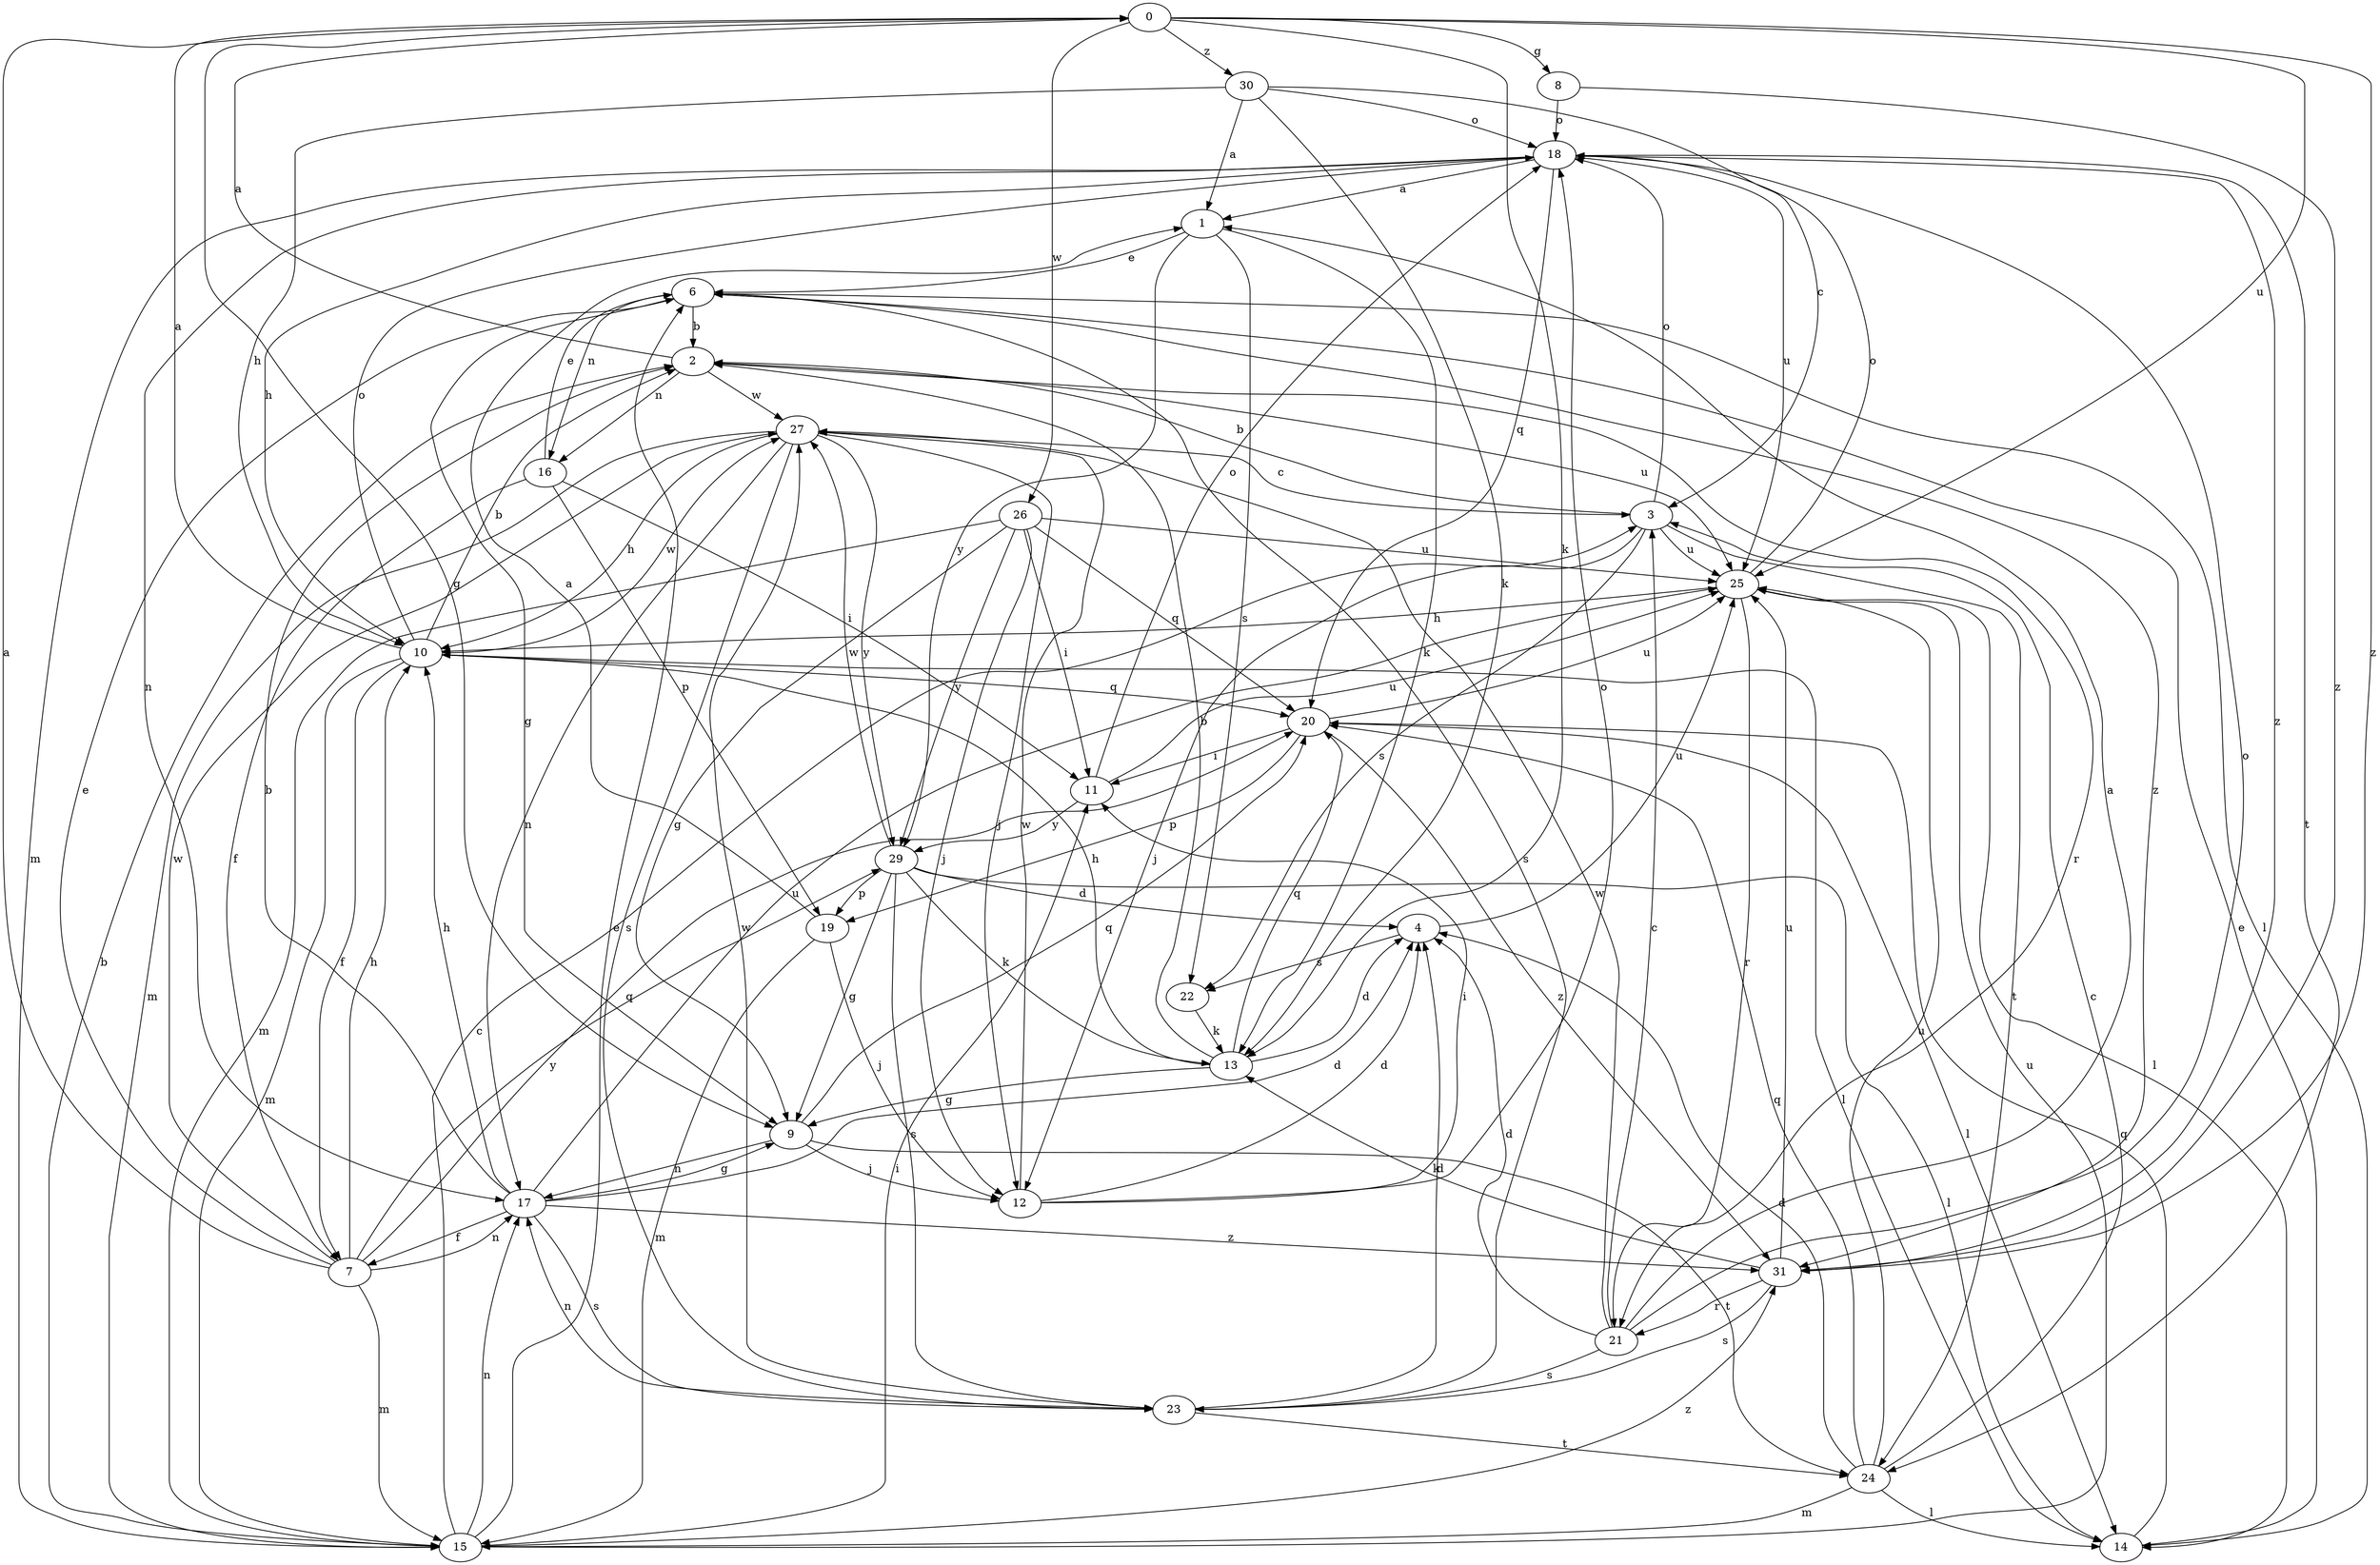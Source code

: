 strict digraph  {
0;
1;
2;
3;
4;
6;
7;
8;
9;
10;
11;
12;
13;
14;
15;
16;
17;
18;
19;
20;
21;
22;
23;
24;
25;
26;
27;
29;
30;
31;
0 -> 8  [label=g];
0 -> 9  [label=g];
0 -> 13  [label=k];
0 -> 25  [label=u];
0 -> 26  [label=w];
0 -> 30  [label=z];
0 -> 31  [label=z];
1 -> 6  [label=e];
1 -> 13  [label=k];
1 -> 22  [label=s];
1 -> 29  [label=y];
2 -> 0  [label=a];
2 -> 16  [label=n];
2 -> 21  [label=r];
2 -> 25  [label=u];
2 -> 27  [label=w];
3 -> 2  [label=b];
3 -> 12  [label=j];
3 -> 18  [label=o];
3 -> 22  [label=s];
3 -> 24  [label=t];
3 -> 25  [label=u];
4 -> 22  [label=s];
4 -> 25  [label=u];
6 -> 2  [label=b];
6 -> 9  [label=g];
6 -> 14  [label=l];
6 -> 16  [label=n];
6 -> 23  [label=s];
6 -> 31  [label=z];
7 -> 0  [label=a];
7 -> 6  [label=e];
7 -> 10  [label=h];
7 -> 15  [label=m];
7 -> 17  [label=n];
7 -> 20  [label=q];
7 -> 27  [label=w];
7 -> 29  [label=y];
8 -> 18  [label=o];
8 -> 31  [label=z];
9 -> 12  [label=j];
9 -> 17  [label=n];
9 -> 20  [label=q];
9 -> 24  [label=t];
10 -> 0  [label=a];
10 -> 2  [label=b];
10 -> 7  [label=f];
10 -> 14  [label=l];
10 -> 15  [label=m];
10 -> 18  [label=o];
10 -> 20  [label=q];
10 -> 27  [label=w];
11 -> 18  [label=o];
11 -> 25  [label=u];
11 -> 29  [label=y];
12 -> 4  [label=d];
12 -> 11  [label=i];
12 -> 18  [label=o];
12 -> 27  [label=w];
13 -> 2  [label=b];
13 -> 4  [label=d];
13 -> 9  [label=g];
13 -> 10  [label=h];
13 -> 20  [label=q];
14 -> 6  [label=e];
14 -> 20  [label=q];
15 -> 2  [label=b];
15 -> 3  [label=c];
15 -> 6  [label=e];
15 -> 11  [label=i];
15 -> 17  [label=n];
15 -> 25  [label=u];
15 -> 31  [label=z];
16 -> 6  [label=e];
16 -> 7  [label=f];
16 -> 11  [label=i];
16 -> 19  [label=p];
17 -> 2  [label=b];
17 -> 4  [label=d];
17 -> 7  [label=f];
17 -> 9  [label=g];
17 -> 10  [label=h];
17 -> 23  [label=s];
17 -> 25  [label=u];
17 -> 31  [label=z];
18 -> 1  [label=a];
18 -> 10  [label=h];
18 -> 15  [label=m];
18 -> 17  [label=n];
18 -> 20  [label=q];
18 -> 24  [label=t];
18 -> 25  [label=u];
18 -> 31  [label=z];
19 -> 1  [label=a];
19 -> 12  [label=j];
19 -> 15  [label=m];
20 -> 11  [label=i];
20 -> 14  [label=l];
20 -> 19  [label=p];
20 -> 25  [label=u];
20 -> 31  [label=z];
21 -> 1  [label=a];
21 -> 3  [label=c];
21 -> 4  [label=d];
21 -> 18  [label=o];
21 -> 23  [label=s];
21 -> 27  [label=w];
22 -> 13  [label=k];
23 -> 4  [label=d];
23 -> 17  [label=n];
23 -> 24  [label=t];
23 -> 27  [label=w];
24 -> 3  [label=c];
24 -> 4  [label=d];
24 -> 14  [label=l];
24 -> 15  [label=m];
24 -> 20  [label=q];
24 -> 25  [label=u];
25 -> 10  [label=h];
25 -> 14  [label=l];
25 -> 18  [label=o];
25 -> 21  [label=r];
26 -> 9  [label=g];
26 -> 11  [label=i];
26 -> 12  [label=j];
26 -> 15  [label=m];
26 -> 20  [label=q];
26 -> 25  [label=u];
26 -> 29  [label=y];
27 -> 3  [label=c];
27 -> 10  [label=h];
27 -> 12  [label=j];
27 -> 15  [label=m];
27 -> 17  [label=n];
27 -> 23  [label=s];
27 -> 29  [label=y];
29 -> 4  [label=d];
29 -> 9  [label=g];
29 -> 13  [label=k];
29 -> 14  [label=l];
29 -> 19  [label=p];
29 -> 23  [label=s];
29 -> 27  [label=w];
30 -> 1  [label=a];
30 -> 3  [label=c];
30 -> 10  [label=h];
30 -> 13  [label=k];
30 -> 18  [label=o];
31 -> 13  [label=k];
31 -> 21  [label=r];
31 -> 23  [label=s];
31 -> 25  [label=u];
}
